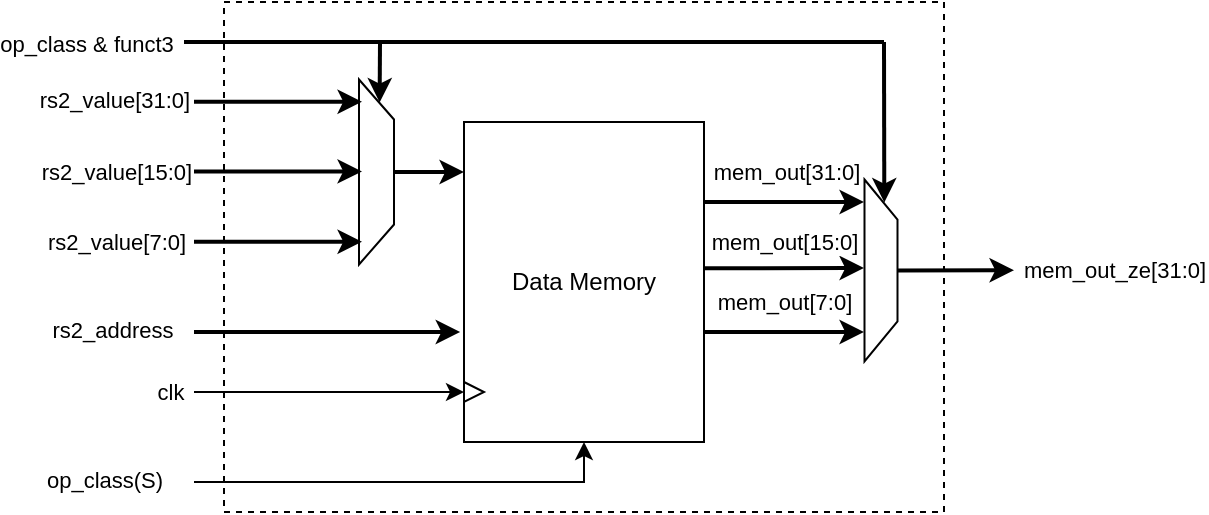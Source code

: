 <mxfile version="27.0.1">
  <diagram name="Page-1" id="Ga1OnYFUsKogZ0DlLB_w">
    <mxGraphModel dx="938" dy="550" grid="1" gridSize="5" guides="1" tooltips="1" connect="1" arrows="1" fold="1" page="1" pageScale="1" pageWidth="827" pageHeight="1169" math="0" shadow="0">
      <root>
        <mxCell id="0" />
        <mxCell id="1" parent="0" />
        <mxCell id="cEm4v2QsvsLoRowAlMU9-1" value="Data Memory" style="rounded=0;whiteSpace=wrap;html=1;" parent="1" vertex="1">
          <mxGeometry x="300" y="240" width="120" height="160" as="geometry" />
        </mxCell>
        <mxCell id="cEm4v2QsvsLoRowAlMU9-2" value="" style="endArrow=classic;html=1;rounded=0;entryX=0;entryY=0.5;entryDx=0;entryDy=0;strokeWidth=1;" parent="1" edge="1" target="cEm4v2QsvsLoRowAlMU9-3">
          <mxGeometry width="50" height="50" relative="1" as="geometry">
            <mxPoint x="165" y="375" as="sourcePoint" />
            <mxPoint x="320" y="375.82" as="targetPoint" />
          </mxGeometry>
        </mxCell>
        <mxCell id="cEm4v2QsvsLoRowAlMU9-8" value="clk" style="edgeLabel;html=1;align=center;verticalAlign=middle;resizable=0;points=[];" parent="cEm4v2QsvsLoRowAlMU9-2" vertex="1" connectable="0">
          <mxGeometry x="-0.901" y="1" relative="1" as="geometry">
            <mxPoint x="-19" y="1" as="offset" />
          </mxGeometry>
        </mxCell>
        <mxCell id="cEm4v2QsvsLoRowAlMU9-3" value="" style="triangle;whiteSpace=wrap;html=1;" parent="1" vertex="1">
          <mxGeometry x="300" y="370" width="10" height="10" as="geometry" />
        </mxCell>
        <mxCell id="cEm4v2QsvsLoRowAlMU9-5" value="" style="endArrow=classic;html=1;rounded=0;strokeWidth=2;entryX=-0.016;entryY=0.656;entryDx=0;entryDy=0;entryPerimeter=0;" parent="1" target="cEm4v2QsvsLoRowAlMU9-1" edge="1">
          <mxGeometry width="50" height="50" relative="1" as="geometry">
            <mxPoint x="165" y="345" as="sourcePoint" />
            <mxPoint x="248.52" y="345" as="targetPoint" />
          </mxGeometry>
        </mxCell>
        <mxCell id="cEm4v2QsvsLoRowAlMU9-14" value="&lt;div&gt;rs2_address&lt;/div&gt;" style="edgeLabel;html=1;align=center;verticalAlign=middle;resizable=0;points=[];" parent="cEm4v2QsvsLoRowAlMU9-5" vertex="1" connectable="0">
          <mxGeometry x="-0.899" y="-2" relative="1" as="geometry">
            <mxPoint x="-48" y="-3" as="offset" />
          </mxGeometry>
        </mxCell>
        <mxCell id="cEm4v2QsvsLoRowAlMU9-6" value="" style="endArrow=classic;html=1;rounded=0;strokeWidth=2;" parent="1" edge="1">
          <mxGeometry width="50" height="50" relative="1" as="geometry">
            <mxPoint x="265" y="265" as="sourcePoint" />
            <mxPoint x="300" y="265" as="targetPoint" />
          </mxGeometry>
        </mxCell>
        <mxCell id="cEm4v2QsvsLoRowAlMU9-11" value="" style="endArrow=classic;html=1;rounded=0;" parent="1" edge="1">
          <mxGeometry width="50" height="50" relative="1" as="geometry">
            <mxPoint x="165" y="420" as="sourcePoint" />
            <mxPoint x="360" y="400" as="targetPoint" />
            <Array as="points">
              <mxPoint x="260" y="420" />
              <mxPoint x="360" y="420" />
            </Array>
          </mxGeometry>
        </mxCell>
        <mxCell id="cEm4v2QsvsLoRowAlMU9-12" value="op_class(S)" style="edgeLabel;html=1;align=center;verticalAlign=middle;resizable=0;points=[];" parent="cEm4v2QsvsLoRowAlMU9-11" vertex="1" connectable="0">
          <mxGeometry x="-0.476" y="1" relative="1" as="geometry">
            <mxPoint x="-102" as="offset" />
          </mxGeometry>
        </mxCell>
        <mxCell id="cEm4v2QsvsLoRowAlMU9-15" value="" style="endArrow=classic;html=1;rounded=0;strokeWidth=2;" parent="1" edge="1">
          <mxGeometry width="50" height="50" relative="1" as="geometry">
            <mxPoint x="420" y="280" as="sourcePoint" />
            <mxPoint x="500" y="280" as="targetPoint" />
          </mxGeometry>
        </mxCell>
        <mxCell id="Jr95PrT7pO0N8sPkxs-6-18" value="mem_out[31:0]" style="edgeLabel;html=1;align=center;verticalAlign=middle;resizable=0;points=[];" vertex="1" connectable="0" parent="cEm4v2QsvsLoRowAlMU9-15">
          <mxGeometry x="-0.563" relative="1" as="geometry">
            <mxPoint x="23" y="-15" as="offset" />
          </mxGeometry>
        </mxCell>
        <mxCell id="Jr95PrT7pO0N8sPkxs-6-5" value="" style="shape=trapezoid;perimeter=trapezoidPerimeter;whiteSpace=wrap;html=1;fixedSize=1;rotation=90;" vertex="1" parent="1">
          <mxGeometry x="463" y="306" width="91" height="16.5" as="geometry" />
        </mxCell>
        <mxCell id="Jr95PrT7pO0N8sPkxs-6-7" value="" style="shape=trapezoid;perimeter=trapezoidPerimeter;whiteSpace=wrap;html=1;fixedSize=1;rotation=90;" vertex="1" parent="1">
          <mxGeometry x="210" y="256.25" width="92.5" height="17.5" as="geometry" />
        </mxCell>
        <mxCell id="Jr95PrT7pO0N8sPkxs-6-8" value="" style="endArrow=classic;html=1;rounded=0;strokeWidth=2;" edge="1" parent="1">
          <mxGeometry width="50" height="50" relative="1" as="geometry">
            <mxPoint x="165" y="299.86" as="sourcePoint" />
            <mxPoint x="249" y="299.86" as="targetPoint" />
          </mxGeometry>
        </mxCell>
        <mxCell id="Jr95PrT7pO0N8sPkxs-6-12" value="rs2_value[7:0]" style="edgeLabel;html=1;align=center;verticalAlign=middle;resizable=0;points=[];" vertex="1" connectable="0" parent="Jr95PrT7pO0N8sPkxs-6-8">
          <mxGeometry x="-0.847" relative="1" as="geometry">
            <mxPoint x="-46" as="offset" />
          </mxGeometry>
        </mxCell>
        <mxCell id="Jr95PrT7pO0N8sPkxs-6-9" value="" style="endArrow=classic;html=1;rounded=0;strokeWidth=2;" edge="1" parent="1">
          <mxGeometry width="50" height="50" relative="1" as="geometry">
            <mxPoint x="165" y="264.69" as="sourcePoint" />
            <mxPoint x="249" y="264.69" as="targetPoint" />
          </mxGeometry>
        </mxCell>
        <mxCell id="Jr95PrT7pO0N8sPkxs-6-13" value="rs2_value[15:0]" style="edgeLabel;html=1;align=center;verticalAlign=middle;resizable=0;points=[];" vertex="1" connectable="0" parent="Jr95PrT7pO0N8sPkxs-6-9">
          <mxGeometry x="-0.774" relative="1" as="geometry">
            <mxPoint x="-49" as="offset" />
          </mxGeometry>
        </mxCell>
        <mxCell id="Jr95PrT7pO0N8sPkxs-6-10" value="" style="endArrow=classic;html=1;rounded=0;strokeWidth=2;" edge="1" parent="1">
          <mxGeometry width="50" height="50" relative="1" as="geometry">
            <mxPoint x="165" y="229.86" as="sourcePoint" />
            <mxPoint x="249" y="229.86" as="targetPoint" />
          </mxGeometry>
        </mxCell>
        <mxCell id="Jr95PrT7pO0N8sPkxs-6-15" value="rs2_value[31:0]" style="edgeLabel;html=1;align=center;verticalAlign=middle;resizable=0;points=[];" vertex="1" connectable="0" parent="Jr95PrT7pO0N8sPkxs-6-10">
          <mxGeometry x="-0.476" y="1" relative="1" as="geometry">
            <mxPoint x="-62" as="offset" />
          </mxGeometry>
        </mxCell>
        <mxCell id="Jr95PrT7pO0N8sPkxs-6-16" value="" style="endArrow=classic;html=1;rounded=0;strokeWidth=2;" edge="1" parent="1">
          <mxGeometry width="50" height="50" relative="1" as="geometry">
            <mxPoint x="420" y="313.15" as="sourcePoint" />
            <mxPoint x="500" y="313" as="targetPoint" />
          </mxGeometry>
        </mxCell>
        <mxCell id="Jr95PrT7pO0N8sPkxs-6-17" value="" style="endArrow=classic;html=1;rounded=0;strokeWidth=2;" edge="1" parent="1">
          <mxGeometry width="50" height="50" relative="1" as="geometry">
            <mxPoint x="420" y="345" as="sourcePoint" />
            <mxPoint x="500" y="345" as="targetPoint" />
          </mxGeometry>
        </mxCell>
        <mxCell id="Jr95PrT7pO0N8sPkxs-6-19" value="&lt;div&gt;mem_out[15:0]&lt;/div&gt;" style="edgeLabel;html=1;align=center;verticalAlign=middle;resizable=0;points=[];" vertex="1" connectable="0" parent="1">
          <mxGeometry x="460.0" y="300" as="geometry" />
        </mxCell>
        <mxCell id="Jr95PrT7pO0N8sPkxs-6-20" value="mem_out[7:0]" style="edgeLabel;html=1;align=center;verticalAlign=middle;resizable=0;points=[];" vertex="1" connectable="0" parent="1">
          <mxGeometry x="460.0" y="330" as="geometry" />
        </mxCell>
        <mxCell id="Jr95PrT7pO0N8sPkxs-6-21" value="" style="endArrow=none;html=1;rounded=0;strokeWidth=2;" edge="1" parent="1">
          <mxGeometry width="50" height="50" relative="1" as="geometry">
            <mxPoint x="160" y="200" as="sourcePoint" />
            <mxPoint x="510" y="200" as="targetPoint" />
          </mxGeometry>
        </mxCell>
        <mxCell id="Jr95PrT7pO0N8sPkxs-6-27" value="op_class &amp;amp; funct3" style="edgeLabel;html=1;align=center;verticalAlign=middle;resizable=0;points=[];" vertex="1" connectable="0" parent="Jr95PrT7pO0N8sPkxs-6-21">
          <mxGeometry x="-0.865" y="-1" relative="1" as="geometry">
            <mxPoint x="-73" as="offset" />
          </mxGeometry>
        </mxCell>
        <mxCell id="Jr95PrT7pO0N8sPkxs-6-23" value="" style="endArrow=classic;html=1;rounded=0;exitX=0.5;exitY=0;exitDx=0;exitDy=0;strokeWidth=2;" edge="1" parent="1" source="Jr95PrT7pO0N8sPkxs-6-5">
          <mxGeometry width="50" height="50" relative="1" as="geometry">
            <mxPoint x="515" y="314.15" as="sourcePoint" />
            <mxPoint x="575" y="314.15" as="targetPoint" />
          </mxGeometry>
        </mxCell>
        <mxCell id="Jr95PrT7pO0N8sPkxs-6-24" value="mem_out_ze[31:0]" style="edgeLabel;html=1;align=center;verticalAlign=middle;resizable=0;points=[];" vertex="1" connectable="0" parent="Jr95PrT7pO0N8sPkxs-6-23">
          <mxGeometry x="0.185" y="1" relative="1" as="geometry">
            <mxPoint x="74" y="1" as="offset" />
          </mxGeometry>
        </mxCell>
        <mxCell id="Jr95PrT7pO0N8sPkxs-6-25" value="" style="endArrow=classic;html=1;rounded=0;entryX=0.126;entryY=0.4;entryDx=0;entryDy=0;entryPerimeter=0;strokeWidth=2;" edge="1" parent="1" target="Jr95PrT7pO0N8sPkxs-6-5">
          <mxGeometry width="50" height="50" relative="1" as="geometry">
            <mxPoint x="510" y="200" as="sourcePoint" />
            <mxPoint x="560" y="150" as="targetPoint" />
          </mxGeometry>
        </mxCell>
        <mxCell id="Jr95PrT7pO0N8sPkxs-6-26" value="" style="endArrow=classic;html=1;rounded=0;entryX=0.124;entryY=0.411;entryDx=0;entryDy=0;entryPerimeter=0;strokeWidth=2;" edge="1" parent="1" target="Jr95PrT7pO0N8sPkxs-6-7">
          <mxGeometry width="50" height="50" relative="1" as="geometry">
            <mxPoint x="258" y="200" as="sourcePoint" />
            <mxPoint x="305" y="150" as="targetPoint" />
          </mxGeometry>
        </mxCell>
        <mxCell id="Jr95PrT7pO0N8sPkxs-6-28" value="" style="rounded=0;whiteSpace=wrap;html=1;fillColor=none;dashed=1;" vertex="1" parent="1">
          <mxGeometry x="180" y="180" width="360" height="255" as="geometry" />
        </mxCell>
      </root>
    </mxGraphModel>
  </diagram>
</mxfile>
